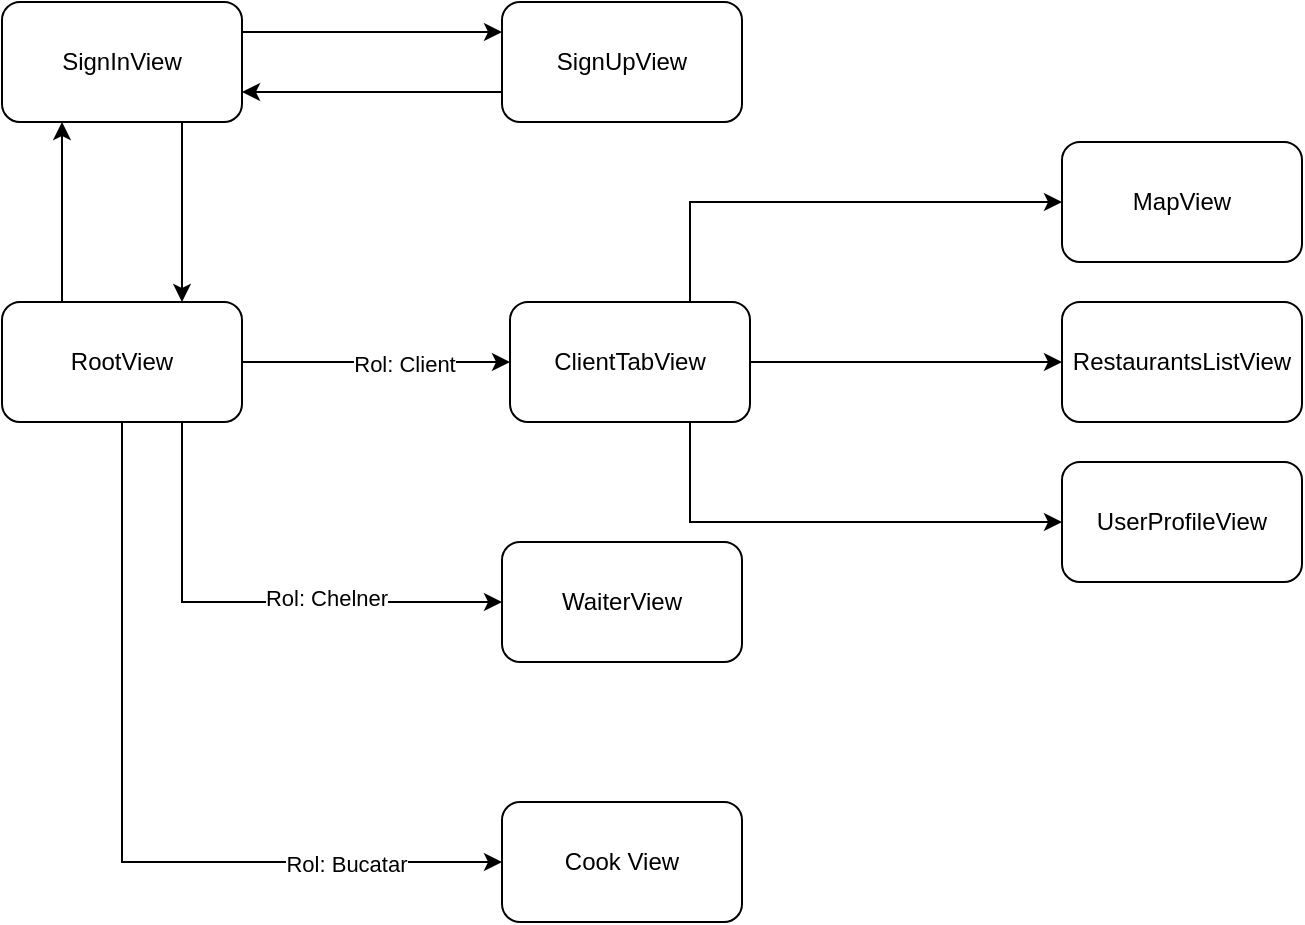 <mxfile version="21.2.2" type="device">
  <diagram name="Page-1" id="YC2BLq3G4fsnU3aCIvx8">
    <mxGraphModel dx="1434" dy="800" grid="1" gridSize="10" guides="1" tooltips="1" connect="1" arrows="1" fold="1" page="1" pageScale="1" pageWidth="827" pageHeight="1169" math="0" shadow="0">
      <root>
        <mxCell id="0" />
        <mxCell id="1" parent="0" />
        <mxCell id="J128_znY72pOaSgUM9-c-33" value="RootView" style="rounded=1;whiteSpace=wrap;html=1;" vertex="1" parent="1">
          <mxGeometry x="40" y="350" width="120" height="60" as="geometry" />
        </mxCell>
        <mxCell id="J128_znY72pOaSgUM9-c-35" value="SignInView" style="rounded=1;whiteSpace=wrap;html=1;" vertex="1" parent="1">
          <mxGeometry x="40" y="200" width="120" height="60" as="geometry" />
        </mxCell>
        <mxCell id="J128_znY72pOaSgUM9-c-36" value="SignUpView" style="rounded=1;whiteSpace=wrap;html=1;" vertex="1" parent="1">
          <mxGeometry x="290" y="200" width="120" height="60" as="geometry" />
        </mxCell>
        <mxCell id="J128_znY72pOaSgUM9-c-37" value="ClientTabView" style="rounded=1;whiteSpace=wrap;html=1;" vertex="1" parent="1">
          <mxGeometry x="294" y="350" width="120" height="60" as="geometry" />
        </mxCell>
        <mxCell id="J128_znY72pOaSgUM9-c-38" value="WaiterView" style="rounded=1;whiteSpace=wrap;html=1;" vertex="1" parent="1">
          <mxGeometry x="290" y="470" width="120" height="60" as="geometry" />
        </mxCell>
        <mxCell id="J128_znY72pOaSgUM9-c-39" value="Cook View" style="rounded=1;whiteSpace=wrap;html=1;" vertex="1" parent="1">
          <mxGeometry x="290" y="600" width="120" height="60" as="geometry" />
        </mxCell>
        <mxCell id="J128_znY72pOaSgUM9-c-40" value="" style="endArrow=classic;html=1;rounded=0;entryX=0.25;entryY=1;entryDx=0;entryDy=0;exitX=0.25;exitY=0;exitDx=0;exitDy=0;" edge="1" parent="1" source="J128_znY72pOaSgUM9-c-33" target="J128_znY72pOaSgUM9-c-35">
          <mxGeometry width="50" height="50" relative="1" as="geometry">
            <mxPoint x="390" y="490" as="sourcePoint" />
            <mxPoint x="440" y="440" as="targetPoint" />
          </mxGeometry>
        </mxCell>
        <mxCell id="J128_znY72pOaSgUM9-c-41" value="" style="endArrow=classic;html=1;rounded=0;entryX=0;entryY=0.25;entryDx=0;entryDy=0;exitX=1;exitY=0.25;exitDx=0;exitDy=0;" edge="1" parent="1" source="J128_znY72pOaSgUM9-c-35" target="J128_znY72pOaSgUM9-c-36">
          <mxGeometry width="50" height="50" relative="1" as="geometry">
            <mxPoint x="80" y="360" as="sourcePoint" />
            <mxPoint x="80" y="270" as="targetPoint" />
          </mxGeometry>
        </mxCell>
        <mxCell id="J128_znY72pOaSgUM9-c-42" value="" style="endArrow=classic;html=1;rounded=0;entryX=1;entryY=0.75;entryDx=0;entryDy=0;exitX=0;exitY=0.75;exitDx=0;exitDy=0;" edge="1" parent="1" source="J128_znY72pOaSgUM9-c-36" target="J128_znY72pOaSgUM9-c-35">
          <mxGeometry width="50" height="50" relative="1" as="geometry">
            <mxPoint x="90" y="370" as="sourcePoint" />
            <mxPoint x="90" y="280" as="targetPoint" />
          </mxGeometry>
        </mxCell>
        <mxCell id="J128_znY72pOaSgUM9-c-43" value="" style="endArrow=classic;html=1;rounded=0;entryX=0.75;entryY=0;entryDx=0;entryDy=0;exitX=0.75;exitY=1;exitDx=0;exitDy=0;" edge="1" parent="1" source="J128_znY72pOaSgUM9-c-35" target="J128_znY72pOaSgUM9-c-33">
          <mxGeometry width="50" height="50" relative="1" as="geometry">
            <mxPoint x="100" y="380" as="sourcePoint" />
            <mxPoint x="100" y="290" as="targetPoint" />
          </mxGeometry>
        </mxCell>
        <mxCell id="J128_znY72pOaSgUM9-c-44" value="" style="endArrow=classic;html=1;rounded=0;entryX=0;entryY=0.5;entryDx=0;entryDy=0;exitX=1;exitY=0.5;exitDx=0;exitDy=0;" edge="1" parent="1" source="J128_znY72pOaSgUM9-c-33" target="J128_znY72pOaSgUM9-c-37">
          <mxGeometry width="50" height="50" relative="1" as="geometry">
            <mxPoint x="110" y="390" as="sourcePoint" />
            <mxPoint x="110" y="300" as="targetPoint" />
          </mxGeometry>
        </mxCell>
        <mxCell id="J128_znY72pOaSgUM9-c-53" value="Rol: Client" style="edgeLabel;html=1;align=center;verticalAlign=middle;resizable=0;points=[];" vertex="1" connectable="0" parent="J128_znY72pOaSgUM9-c-44">
          <mxGeometry x="0.209" y="-1" relative="1" as="geometry">
            <mxPoint as="offset" />
          </mxGeometry>
        </mxCell>
        <mxCell id="J128_znY72pOaSgUM9-c-45" value="" style="endArrow=classic;html=1;rounded=0;entryX=0;entryY=0.5;entryDx=0;entryDy=0;exitX=0.75;exitY=1;exitDx=0;exitDy=0;" edge="1" parent="1" source="J128_znY72pOaSgUM9-c-33" target="J128_znY72pOaSgUM9-c-38">
          <mxGeometry width="50" height="50" relative="1" as="geometry">
            <mxPoint x="120" y="400" as="sourcePoint" />
            <mxPoint x="120" y="310" as="targetPoint" />
            <Array as="points">
              <mxPoint x="130" y="500" />
            </Array>
          </mxGeometry>
        </mxCell>
        <mxCell id="J128_znY72pOaSgUM9-c-54" value="Rol: Chelner" style="edgeLabel;html=1;align=center;verticalAlign=middle;resizable=0;points=[];" vertex="1" connectable="0" parent="J128_znY72pOaSgUM9-c-45">
          <mxGeometry x="0.296" y="2" relative="1" as="geometry">
            <mxPoint as="offset" />
          </mxGeometry>
        </mxCell>
        <mxCell id="J128_znY72pOaSgUM9-c-46" value="" style="endArrow=classic;html=1;rounded=0;entryX=0;entryY=0.5;entryDx=0;entryDy=0;exitX=0.5;exitY=1;exitDx=0;exitDy=0;" edge="1" parent="1" source="J128_znY72pOaSgUM9-c-33" target="J128_znY72pOaSgUM9-c-39">
          <mxGeometry width="50" height="50" relative="1" as="geometry">
            <mxPoint x="130" y="410" as="sourcePoint" />
            <mxPoint x="130" y="320" as="targetPoint" />
            <Array as="points">
              <mxPoint x="100" y="630" />
            </Array>
          </mxGeometry>
        </mxCell>
        <mxCell id="J128_znY72pOaSgUM9-c-55" value="Rol: Bucatar" style="edgeLabel;html=1;align=center;verticalAlign=middle;resizable=0;points=[];" vertex="1" connectable="0" parent="J128_znY72pOaSgUM9-c-46">
          <mxGeometry x="0.62" y="-1" relative="1" as="geometry">
            <mxPoint as="offset" />
          </mxGeometry>
        </mxCell>
        <mxCell id="J128_znY72pOaSgUM9-c-47" value="MapView" style="rounded=1;whiteSpace=wrap;html=1;" vertex="1" parent="1">
          <mxGeometry x="570" y="270" width="120" height="60" as="geometry" />
        </mxCell>
        <mxCell id="J128_znY72pOaSgUM9-c-48" value="RestaurantsListView" style="rounded=1;whiteSpace=wrap;html=1;" vertex="1" parent="1">
          <mxGeometry x="570" y="350" width="120" height="60" as="geometry" />
        </mxCell>
        <mxCell id="J128_znY72pOaSgUM9-c-49" value="UserProfileView" style="rounded=1;whiteSpace=wrap;html=1;" vertex="1" parent="1">
          <mxGeometry x="570" y="430" width="120" height="60" as="geometry" />
        </mxCell>
        <mxCell id="J128_znY72pOaSgUM9-c-50" value="" style="endArrow=classic;html=1;rounded=0;entryX=0;entryY=0.5;entryDx=0;entryDy=0;exitX=0.75;exitY=0;exitDx=0;exitDy=0;" edge="1" parent="1" source="J128_znY72pOaSgUM9-c-37" target="J128_znY72pOaSgUM9-c-47">
          <mxGeometry width="50" height="50" relative="1" as="geometry">
            <mxPoint x="170" y="390" as="sourcePoint" />
            <mxPoint x="304" y="390" as="targetPoint" />
            <Array as="points">
              <mxPoint x="384" y="300" />
            </Array>
          </mxGeometry>
        </mxCell>
        <mxCell id="J128_znY72pOaSgUM9-c-51" value="" style="endArrow=classic;html=1;rounded=0;entryX=0;entryY=0.5;entryDx=0;entryDy=0;exitX=1;exitY=0.5;exitDx=0;exitDy=0;" edge="1" parent="1" source="J128_znY72pOaSgUM9-c-37" target="J128_znY72pOaSgUM9-c-48">
          <mxGeometry width="50" height="50" relative="1" as="geometry">
            <mxPoint x="180" y="400" as="sourcePoint" />
            <mxPoint x="314" y="400" as="targetPoint" />
          </mxGeometry>
        </mxCell>
        <mxCell id="J128_znY72pOaSgUM9-c-52" value="" style="endArrow=classic;html=1;rounded=0;entryX=0;entryY=0.5;entryDx=0;entryDy=0;exitX=0.75;exitY=1;exitDx=0;exitDy=0;" edge="1" parent="1" source="J128_znY72pOaSgUM9-c-37" target="J128_znY72pOaSgUM9-c-49">
          <mxGeometry width="50" height="50" relative="1" as="geometry">
            <mxPoint x="190" y="410" as="sourcePoint" />
            <mxPoint x="324" y="410" as="targetPoint" />
            <Array as="points">
              <mxPoint x="384" y="460" />
            </Array>
          </mxGeometry>
        </mxCell>
      </root>
    </mxGraphModel>
  </diagram>
</mxfile>
